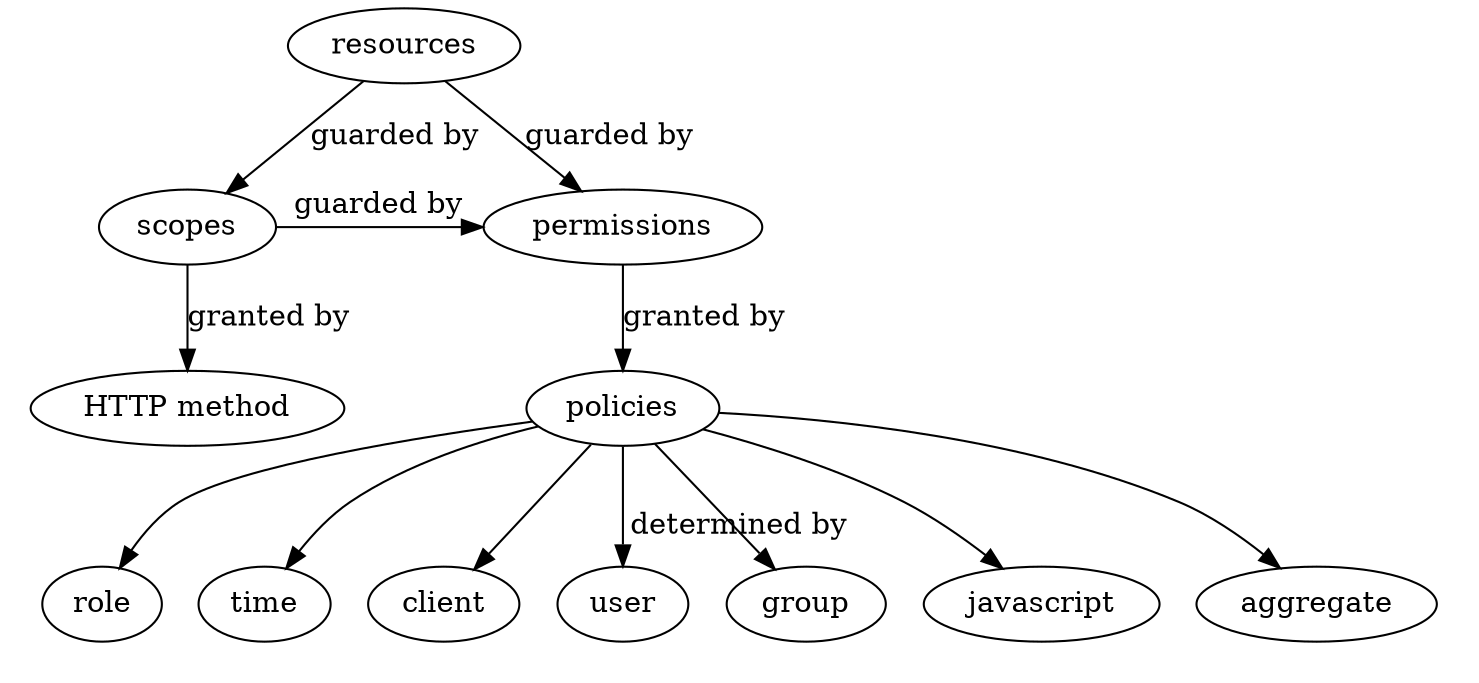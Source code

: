 digraph G {
    compound = true;
    
    { 
        rank=same
        scopes
        permissions
    }
    
    resources -> scopes [ label="guarded by" ];
    resources -> permissions [ label="guarded by" ];
    scopes -> permissions [ label="guarded by" ];
    
    scopes -> "HTTP method" [ label="granted by" ];
    permissions -> policies [ label="granted by" ];
    policies -> role
    policies -> time
    policies -> client
    policies -> user
    policies -> "group"
    policies -> javascript
    policies -> aggregate
    
    subgraph cluster_0 {
        role
        time
        client
        user
        "group"
        javascript
        aggregate
        color = transparent
        label = "determined by";
    };
}
